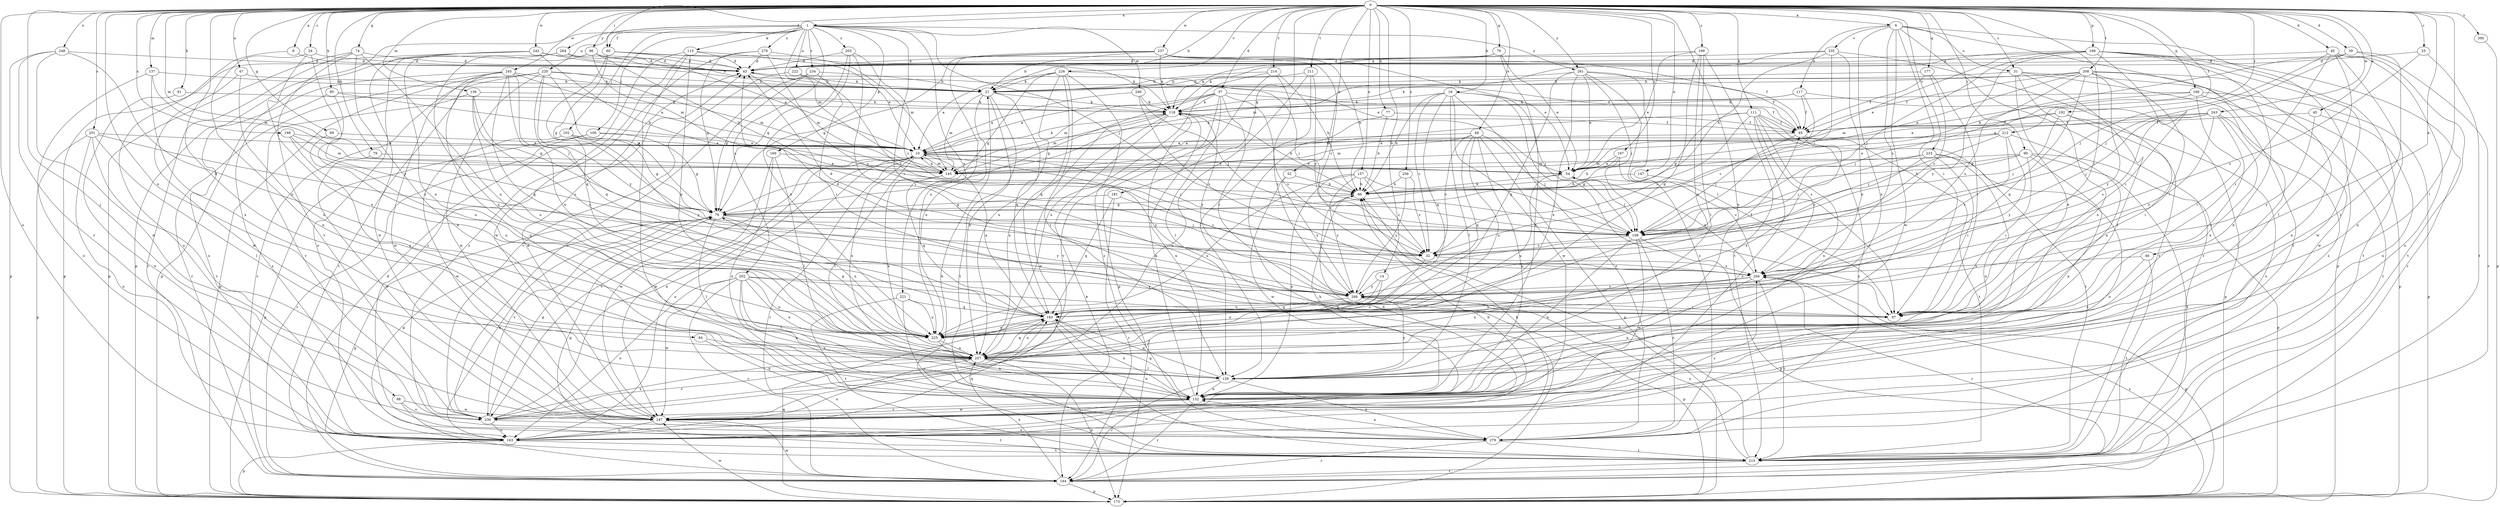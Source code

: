 strict digraph  {
0;
1;
6;
8;
10;
14;
18;
21;
24;
25;
31;
32;
37;
39;
40;
43;
45;
46;
47;
48;
52;
54;
60;
65;
69;
70;
74;
76;
77;
79;
81;
84;
85;
86;
90;
96;
97;
98;
100;
102;
108;
111;
113;
117;
118;
129;
136;
137;
140;
147;
152;
157;
163;
166;
168;
169;
173;
177;
181;
183;
192;
194;
197;
198;
199;
200;
201;
202;
203;
204;
208;
211;
212;
214;
215;
220;
221;
222;
225;
226;
233;
234;
235;
236;
237;
242;
243;
245;
246;
247;
248;
256;
257;
261;
264;
268;
276;
279;
0 -> 1  [label=a];
0 -> 6  [label=a];
0 -> 8  [label=a];
0 -> 14  [label=b];
0 -> 18  [label=b];
0 -> 21  [label=b];
0 -> 24  [label=c];
0 -> 25  [label=c];
0 -> 31  [label=c];
0 -> 37  [label=d];
0 -> 39  [label=d];
0 -> 40  [label=d];
0 -> 45  [label=e];
0 -> 46  [label=e];
0 -> 47  [label=e];
0 -> 48  [label=e];
0 -> 52  [label=e];
0 -> 60  [label=f];
0 -> 69  [label=g];
0 -> 70  [label=g];
0 -> 74  [label=g];
0 -> 77  [label=h];
0 -> 79  [label=h];
0 -> 81  [label=h];
0 -> 84  [label=h];
0 -> 85  [label=h];
0 -> 90  [label=i];
0 -> 96  [label=i];
0 -> 97  [label=i];
0 -> 98  [label=j];
0 -> 111  [label=k];
0 -> 129  [label=l];
0 -> 136  [label=m];
0 -> 137  [label=m];
0 -> 140  [label=m];
0 -> 147  [label=n];
0 -> 152  [label=n];
0 -> 157  [label=o];
0 -> 163  [label=o];
0 -> 166  [label=p];
0 -> 168  [label=p];
0 -> 177  [label=q];
0 -> 181  [label=q];
0 -> 192  [label=r];
0 -> 197  [label=s];
0 -> 198  [label=s];
0 -> 199  [label=s];
0 -> 200  [label=s];
0 -> 201  [label=s];
0 -> 208  [label=t];
0 -> 211  [label=t];
0 -> 212  [label=t];
0 -> 214  [label=t];
0 -> 226  [label=v];
0 -> 233  [label=v];
0 -> 237  [label=w];
0 -> 242  [label=w];
0 -> 243  [label=w];
0 -> 245  [label=w];
0 -> 248  [label=x];
0 -> 256  [label=x];
0 -> 257  [label=x];
0 -> 261  [label=y];
1 -> 60  [label=f];
1 -> 97  [label=i];
1 -> 100  [label=j];
1 -> 102  [label=j];
1 -> 108  [label=j];
1 -> 113  [label=k];
1 -> 140  [label=m];
1 -> 169  [label=p];
1 -> 173  [label=p];
1 -> 202  [label=s];
1 -> 203  [label=s];
1 -> 220  [label=u];
1 -> 221  [label=u];
1 -> 222  [label=u];
1 -> 234  [label=v];
1 -> 246  [label=w];
1 -> 261  [label=y];
1 -> 264  [label=y];
1 -> 276  [label=z];
6 -> 31  [label=c];
6 -> 97  [label=i];
6 -> 117  [label=k];
6 -> 173  [label=p];
6 -> 194  [label=r];
6 -> 204  [label=s];
6 -> 215  [label=t];
6 -> 235  [label=v];
6 -> 247  [label=w];
6 -> 257  [label=x];
8 -> 43  [label=d];
8 -> 163  [label=o];
10 -> 54  [label=e];
10 -> 108  [label=j];
10 -> 118  [label=k];
10 -> 129  [label=l];
10 -> 140  [label=m];
10 -> 163  [label=o];
10 -> 194  [label=r];
10 -> 236  [label=v];
10 -> 247  [label=w];
10 -> 257  [label=x];
10 -> 268  [label=y];
14 -> 225  [label=u];
14 -> 257  [label=x];
14 -> 268  [label=y];
18 -> 32  [label=c];
18 -> 86  [label=h];
18 -> 97  [label=i];
18 -> 108  [label=j];
18 -> 118  [label=k];
18 -> 129  [label=l];
18 -> 183  [label=q];
18 -> 247  [label=w];
18 -> 279  [label=z];
21 -> 118  [label=k];
21 -> 140  [label=m];
21 -> 183  [label=q];
21 -> 215  [label=t];
21 -> 225  [label=u];
21 -> 257  [label=x];
24 -> 43  [label=d];
24 -> 152  [label=n];
24 -> 257  [label=x];
24 -> 268  [label=y];
25 -> 43  [label=d];
25 -> 204  [label=s];
25 -> 215  [label=t];
31 -> 21  [label=b];
31 -> 129  [label=l];
31 -> 173  [label=p];
31 -> 225  [label=u];
31 -> 257  [label=x];
31 -> 279  [label=z];
32 -> 204  [label=s];
32 -> 257  [label=x];
37 -> 10  [label=a];
37 -> 65  [label=f];
37 -> 76  [label=g];
37 -> 97  [label=i];
37 -> 118  [label=k];
37 -> 129  [label=l];
37 -> 140  [label=m];
37 -> 204  [label=s];
37 -> 236  [label=v];
39 -> 43  [label=d];
39 -> 86  [label=h];
39 -> 108  [label=j];
39 -> 129  [label=l];
39 -> 194  [label=r];
40 -> 43  [label=d];
40 -> 97  [label=i];
40 -> 108  [label=j];
40 -> 129  [label=l];
40 -> 152  [label=n];
40 -> 163  [label=o];
40 -> 215  [label=t];
43 -> 21  [label=b];
43 -> 140  [label=m];
45 -> 65  [label=f];
45 -> 152  [label=n];
45 -> 268  [label=y];
46 -> 204  [label=s];
46 -> 215  [label=t];
46 -> 257  [label=x];
47 -> 21  [label=b];
47 -> 247  [label=w];
47 -> 257  [label=x];
48 -> 10  [label=a];
48 -> 32  [label=c];
48 -> 108  [label=j];
48 -> 140  [label=m];
48 -> 152  [label=n];
48 -> 173  [label=p];
48 -> 183  [label=q];
48 -> 225  [label=u];
52 -> 86  [label=h];
52 -> 247  [label=w];
52 -> 268  [label=y];
54 -> 86  [label=h];
54 -> 108  [label=j];
54 -> 225  [label=u];
60 -> 43  [label=d];
60 -> 54  [label=e];
60 -> 76  [label=g];
60 -> 118  [label=k];
60 -> 183  [label=q];
65 -> 10  [label=a];
65 -> 43  [label=d];
65 -> 108  [label=j];
65 -> 215  [label=t];
65 -> 257  [label=x];
69 -> 10  [label=a];
69 -> 225  [label=u];
70 -> 43  [label=d];
70 -> 54  [label=e];
70 -> 118  [label=k];
70 -> 152  [label=n];
74 -> 43  [label=d];
74 -> 152  [label=n];
74 -> 173  [label=p];
74 -> 194  [label=r];
74 -> 225  [label=u];
74 -> 236  [label=v];
76 -> 108  [label=j];
76 -> 129  [label=l];
76 -> 163  [label=o];
76 -> 225  [label=u];
76 -> 236  [label=v];
76 -> 268  [label=y];
77 -> 65  [label=f];
77 -> 86  [label=h];
77 -> 173  [label=p];
79 -> 54  [label=e];
79 -> 247  [label=w];
81 -> 118  [label=k];
81 -> 163  [label=o];
84 -> 152  [label=n];
84 -> 257  [label=x];
85 -> 10  [label=a];
85 -> 118  [label=k];
85 -> 225  [label=u];
85 -> 279  [label=z];
86 -> 76  [label=g];
90 -> 54  [label=e];
90 -> 86  [label=h];
90 -> 97  [label=i];
90 -> 140  [label=m];
90 -> 152  [label=n];
90 -> 173  [label=p];
90 -> 215  [label=t];
96 -> 43  [label=d];
96 -> 54  [label=e];
96 -> 86  [label=h];
96 -> 140  [label=m];
96 -> 257  [label=x];
98 -> 194  [label=r];
98 -> 236  [label=v];
98 -> 247  [label=w];
100 -> 10  [label=a];
100 -> 76  [label=g];
100 -> 173  [label=p];
100 -> 194  [label=r];
102 -> 10  [label=a];
102 -> 76  [label=g];
102 -> 247  [label=w];
102 -> 268  [label=y];
108 -> 32  [label=c];
108 -> 152  [label=n];
108 -> 173  [label=p];
108 -> 247  [label=w];
108 -> 279  [label=z];
111 -> 32  [label=c];
111 -> 65  [label=f];
111 -> 76  [label=g];
111 -> 140  [label=m];
111 -> 152  [label=n];
111 -> 163  [label=o];
111 -> 204  [label=s];
111 -> 215  [label=t];
111 -> 279  [label=z];
113 -> 10  [label=a];
113 -> 43  [label=d];
113 -> 152  [label=n];
113 -> 225  [label=u];
113 -> 247  [label=w];
113 -> 279  [label=z];
117 -> 10  [label=a];
117 -> 32  [label=c];
117 -> 65  [label=f];
117 -> 118  [label=k];
117 -> 173  [label=p];
118 -> 65  [label=f];
118 -> 86  [label=h];
118 -> 140  [label=m];
118 -> 152  [label=n];
118 -> 194  [label=r];
118 -> 247  [label=w];
118 -> 257  [label=x];
118 -> 268  [label=y];
129 -> 152  [label=n];
129 -> 183  [label=q];
129 -> 194  [label=r];
129 -> 268  [label=y];
129 -> 279  [label=z];
136 -> 76  [label=g];
136 -> 97  [label=i];
136 -> 118  [label=k];
136 -> 225  [label=u];
136 -> 236  [label=v];
137 -> 21  [label=b];
137 -> 140  [label=m];
137 -> 163  [label=o];
137 -> 257  [label=x];
140 -> 10  [label=a];
140 -> 183  [label=q];
140 -> 257  [label=x];
147 -> 86  [label=h];
147 -> 97  [label=i];
152 -> 86  [label=h];
152 -> 118  [label=k];
152 -> 183  [label=q];
152 -> 194  [label=r];
152 -> 236  [label=v];
152 -> 247  [label=w];
157 -> 32  [label=c];
157 -> 86  [label=h];
157 -> 108  [label=j];
157 -> 152  [label=n];
157 -> 225  [label=u];
157 -> 268  [label=y];
163 -> 76  [label=g];
163 -> 86  [label=h];
163 -> 173  [label=p];
163 -> 183  [label=q];
163 -> 204  [label=s];
163 -> 215  [label=t];
166 -> 97  [label=i];
166 -> 108  [label=j];
166 -> 118  [label=k];
166 -> 140  [label=m];
166 -> 173  [label=p];
166 -> 215  [label=t];
168 -> 43  [label=d];
168 -> 54  [label=e];
168 -> 97  [label=i];
168 -> 108  [label=j];
168 -> 118  [label=k];
168 -> 152  [label=n];
168 -> 194  [label=r];
168 -> 215  [label=t];
168 -> 247  [label=w];
168 -> 268  [label=y];
169 -> 54  [label=e];
169 -> 129  [label=l];
169 -> 152  [label=n];
169 -> 247  [label=w];
173 -> 183  [label=q];
173 -> 204  [label=s];
173 -> 247  [label=w];
177 -> 21  [label=b];
177 -> 32  [label=c];
177 -> 65  [label=f];
177 -> 97  [label=i];
181 -> 32  [label=c];
181 -> 76  [label=g];
181 -> 183  [label=q];
181 -> 194  [label=r];
183 -> 10  [label=a];
183 -> 152  [label=n];
183 -> 215  [label=t];
183 -> 225  [label=u];
183 -> 257  [label=x];
192 -> 10  [label=a];
192 -> 65  [label=f];
192 -> 97  [label=i];
192 -> 108  [label=j];
192 -> 279  [label=z];
194 -> 43  [label=d];
194 -> 76  [label=g];
194 -> 173  [label=p];
194 -> 247  [label=w];
194 -> 257  [label=x];
197 -> 54  [label=e];
197 -> 76  [label=g];
197 -> 86  [label=h];
197 -> 204  [label=s];
198 -> 10  [label=a];
198 -> 32  [label=c];
198 -> 140  [label=m];
198 -> 257  [label=x];
199 -> 43  [label=d];
199 -> 54  [label=e];
199 -> 129  [label=l];
199 -> 183  [label=q];
199 -> 215  [label=t];
199 -> 225  [label=u];
200 -> 173  [label=p];
201 -> 10  [label=a];
201 -> 32  [label=c];
201 -> 129  [label=l];
201 -> 163  [label=o];
201 -> 173  [label=p];
201 -> 236  [label=v];
202 -> 97  [label=i];
202 -> 129  [label=l];
202 -> 152  [label=n];
202 -> 163  [label=o];
202 -> 194  [label=r];
202 -> 225  [label=u];
202 -> 247  [label=w];
202 -> 257  [label=x];
202 -> 268  [label=y];
203 -> 32  [label=c];
203 -> 43  [label=d];
203 -> 76  [label=g];
203 -> 97  [label=i];
203 -> 225  [label=u];
204 -> 43  [label=d];
204 -> 54  [label=e];
204 -> 152  [label=n];
204 -> 173  [label=p];
204 -> 194  [label=r];
204 -> 215  [label=t];
204 -> 225  [label=u];
204 -> 257  [label=x];
204 -> 268  [label=y];
208 -> 21  [label=b];
208 -> 54  [label=e];
208 -> 65  [label=f];
208 -> 97  [label=i];
208 -> 118  [label=k];
208 -> 152  [label=n];
208 -> 183  [label=q];
208 -> 204  [label=s];
208 -> 247  [label=w];
208 -> 268  [label=y];
211 -> 21  [label=b];
211 -> 32  [label=c];
211 -> 129  [label=l];
211 -> 236  [label=v];
212 -> 10  [label=a];
212 -> 54  [label=e];
212 -> 108  [label=j];
212 -> 204  [label=s];
212 -> 225  [label=u];
212 -> 268  [label=y];
214 -> 21  [label=b];
214 -> 86  [label=h];
214 -> 173  [label=p];
214 -> 257  [label=x];
214 -> 268  [label=y];
215 -> 21  [label=b];
215 -> 76  [label=g];
215 -> 86  [label=h];
215 -> 194  [label=r];
215 -> 268  [label=y];
220 -> 21  [label=b];
220 -> 76  [label=g];
220 -> 140  [label=m];
220 -> 173  [label=p];
220 -> 183  [label=q];
220 -> 194  [label=r];
220 -> 215  [label=t];
220 -> 247  [label=w];
220 -> 268  [label=y];
221 -> 183  [label=q];
221 -> 215  [label=t];
221 -> 225  [label=u];
221 -> 279  [label=z];
222 -> 21  [label=b];
222 -> 32  [label=c];
222 -> 236  [label=v];
225 -> 76  [label=g];
225 -> 152  [label=n];
225 -> 257  [label=x];
226 -> 10  [label=a];
226 -> 21  [label=b];
226 -> 76  [label=g];
226 -> 108  [label=j];
226 -> 129  [label=l];
226 -> 183  [label=q];
226 -> 257  [label=x];
226 -> 279  [label=z];
233 -> 32  [label=c];
233 -> 97  [label=i];
233 -> 108  [label=j];
233 -> 140  [label=m];
233 -> 152  [label=n];
233 -> 163  [label=o];
234 -> 21  [label=b];
234 -> 76  [label=g];
234 -> 97  [label=i];
234 -> 236  [label=v];
235 -> 43  [label=d];
235 -> 86  [label=h];
235 -> 108  [label=j];
235 -> 140  [label=m];
235 -> 215  [label=t];
235 -> 225  [label=u];
236 -> 10  [label=a];
236 -> 76  [label=g];
236 -> 163  [label=o];
236 -> 257  [label=x];
236 -> 279  [label=z];
237 -> 21  [label=b];
237 -> 32  [label=c];
237 -> 43  [label=d];
237 -> 65  [label=f];
237 -> 76  [label=g];
237 -> 86  [label=h];
237 -> 118  [label=k];
237 -> 225  [label=u];
242 -> 21  [label=b];
242 -> 43  [label=d];
242 -> 86  [label=h];
242 -> 173  [label=p];
242 -> 225  [label=u];
242 -> 247  [label=w];
243 -> 10  [label=a];
243 -> 65  [label=f];
243 -> 108  [label=j];
243 -> 129  [label=l];
243 -> 204  [label=s];
243 -> 225  [label=u];
243 -> 257  [label=x];
243 -> 268  [label=y];
245 -> 10  [label=a];
245 -> 21  [label=b];
245 -> 108  [label=j];
245 -> 152  [label=n];
245 -> 163  [label=o];
245 -> 183  [label=q];
245 -> 194  [label=r];
245 -> 225  [label=u];
245 -> 247  [label=w];
246 -> 10  [label=a];
246 -> 108  [label=j];
246 -> 118  [label=k];
246 -> 204  [label=s];
247 -> 43  [label=d];
247 -> 86  [label=h];
247 -> 163  [label=o];
247 -> 215  [label=t];
248 -> 43  [label=d];
248 -> 173  [label=p];
248 -> 225  [label=u];
248 -> 236  [label=v];
248 -> 247  [label=w];
256 -> 32  [label=c];
256 -> 86  [label=h];
256 -> 268  [label=y];
257 -> 129  [label=l];
257 -> 152  [label=n];
257 -> 163  [label=o];
257 -> 173  [label=p];
257 -> 183  [label=q];
257 -> 236  [label=v];
261 -> 21  [label=b];
261 -> 54  [label=e];
261 -> 65  [label=f];
261 -> 97  [label=i];
261 -> 108  [label=j];
261 -> 183  [label=q];
261 -> 257  [label=x];
261 -> 279  [label=z];
264 -> 10  [label=a];
264 -> 43  [label=d];
264 -> 163  [label=o];
264 -> 173  [label=p];
268 -> 43  [label=d];
268 -> 65  [label=f];
268 -> 97  [label=i];
268 -> 173  [label=p];
268 -> 183  [label=q];
276 -> 43  [label=d];
276 -> 76  [label=g];
276 -> 140  [label=m];
276 -> 204  [label=s];
276 -> 279  [label=z];
279 -> 86  [label=h];
279 -> 152  [label=n];
279 -> 194  [label=r];
279 -> 215  [label=t];
}
